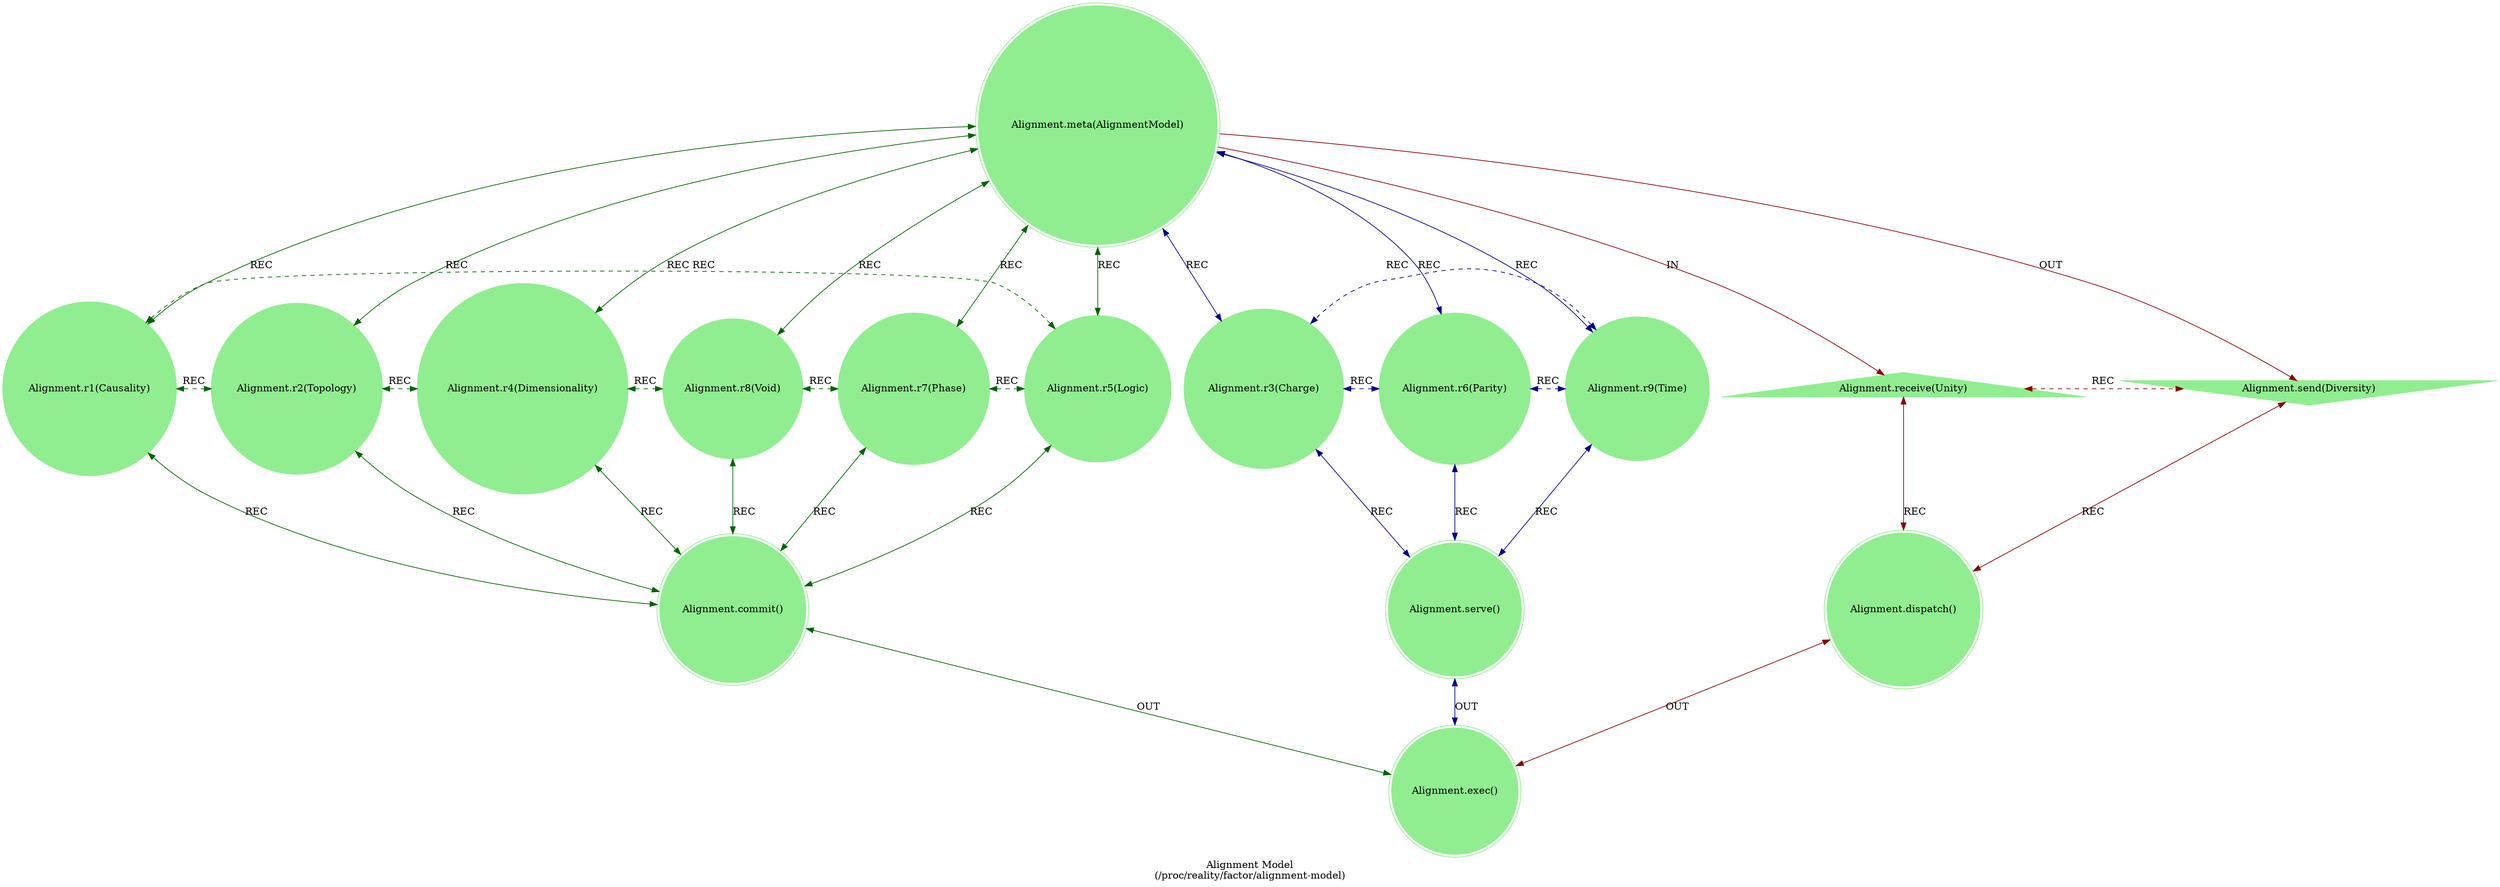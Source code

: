 strict digraph AlignmentModel {
    label = "Alignment Model\n(/proc/reality/factor/alignment-model)";
    style = filled;
    color = lightgray;
    node [shape = circle; style = filled; color = lightgreen;];
    
    // The Axis A-0-B
    // The Vortex 3-6-9
    // The Vortex 1-2-4-8-7-5
    // The Router C-D-E
    // The Closure F
    spark_0_alignment_seed_t [label = "Alignment.meta(AlignmentModel)";shape = doublecircle;comment = "Raw potential (unformatted).";];
    spark_1_alignment_seed_t [label = "Alignment.r1(Causality)";shape = circle;comment = "Planck-time cause/effect links. QFT (S-matrix), Digital Physics";];
    spark_2_alignment_seed_t [label = "Alignment.r2(Topology)";shape = circle;comment = "Connectivity (entanglement, wormholes). M-theory (branes), QFT (ER=EPR)";];
    spark_4_alignment_seed_t [label = "Alignment.r4(Dimensionality)";shape = circle;comment = "Number of compact/unfolded dimensions. M-theory (Calabi-Yau)";];
    spark_8_alignment_seed_t [label = "Alignment.r8(Void)";shape = circle;comment = "Null state (deletion/entropy sink). Information Theory (Landauer)	";];
    spark_7_alignment_seed_t [label = "Alignment.r7(Phase)";shape = circle;comment = "Particle/Wave toggle (quantum superposition). QFT (Feynman paths)";];
    spark_5_alignment_seed_t [label = "Alignment.r5(Logic)";shape = circle;comment = "Boolean gates (AND/OR/NOT). Digital Physics (Fredkin)";];
    spark_3_alignment_seed_t [label = "Alignment.r3(Charge)";shape = circle;comment = "Trinity (+, -, neutral). Fundamental polarity.";];
    spark_6_alignment_seed_t [label = "Alignment.r6(Parity)";shape = circle;comment = "Mirroring/negation (e.g., ¬x). Chiral symmetry breaking.";];
    spark_9_alignment_seed_t [label = "Alignment.r9(Time)";shape = circle;comment = "Sequential vs. parallel processing. Cyclic flow/termination.";];
    spark_a_alignment_seed_t [label = "Alignment.receive(Unity)";shape = triangle;comment = "Cosmic bus (information routing).";];
    spark_b_alignment_seed_t [label = "Alignment.send(Diversity)";shape = invtriangle;comment = "Cosmic bus (information routing).";];
    spark_c_alignment_seed_t [label = "Alignment.dispatch()";shape = doublecircle;comment = "";];
    spark_d_alignment_seed_t [label = "Alignment.commit()";shape = doublecircle;comment = "";];
    spark_e_alignment_seed_t [label = "Alignment.serve()";shape = doublecircle;comment = "";];
    spark_f_alignment_seed_t [label = "Alignment.exec()";shape = doublecircle;comment = "";];
    
    // IN = Input
    // OUT = Output
    // REC = Recursion
    spark_0_alignment_seed_t -> spark_a_alignment_seed_t [label = "IN"; color = darkred; comment = "";];
    spark_0_alignment_seed_t -> spark_b_alignment_seed_t [label = "OUT"; color = darkred; comment = "";];
    spark_0_alignment_seed_t -> {spark_3_alignment_seed_t spark_6_alignment_seed_t spark_9_alignment_seed_t} [label = "REC"; color = darkblue; comment = ""; dir = both;];
    spark_0_alignment_seed_t -> {spark_1_alignment_seed_t spark_2_alignment_seed_t spark_4_alignment_seed_t spark_8_alignment_seed_t spark_7_alignment_seed_t spark_5_alignment_seed_t} [label = "REC"; color = darkgreen; comment = ""; dir = both;];
    
    {spark_a_alignment_seed_t spark_b_alignment_seed_t} -> spark_c_alignment_seed_t [label = "REC"; color = darkred; comment = ""; dir = both;];
    {spark_1_alignment_seed_t spark_2_alignment_seed_t spark_4_alignment_seed_t spark_8_alignment_seed_t spark_7_alignment_seed_t spark_5_alignment_seed_t} -> spark_d_alignment_seed_t [label = "REC"; color = darkgreen; comment = ""; dir = both;];
    {spark_3_alignment_seed_t spark_6_alignment_seed_t spark_9_alignment_seed_t} -> spark_e_alignment_seed_t [label = "REC"; color = darkblue; comment = ""; dir = both;];
    
    spark_1_alignment_seed_t -> spark_2_alignment_seed_t -> spark_4_alignment_seed_t -> spark_8_alignment_seed_t -> spark_7_alignment_seed_t -> spark_5_alignment_seed_t -> spark_1_alignment_seed_t [label = "REC"; color = darkgreen; comment = ""; style = dashed; constraint = false; dir = both;];
    spark_3_alignment_seed_t -> spark_6_alignment_seed_t -> spark_9_alignment_seed_t -> spark_3_alignment_seed_t [label = "REC"; color = darkblue; comment = ""; style = dashed; constraint = false; dir = both;];
    spark_a_alignment_seed_t -> spark_b_alignment_seed_t [label = "REC"; color = darkred; comment = ""; constraint = false; style = dashed; dir = both;];
    
    spark_c_alignment_seed_t -> spark_f_alignment_seed_t [label = "OUT"; color = darkred; comment = ""; dir = both;];
    spark_d_alignment_seed_t -> spark_f_alignment_seed_t [label = "OUT"; color = darkgreen; comment = ""; dir = both;];
    spark_e_alignment_seed_t -> spark_f_alignment_seed_t [label = "OUT"; color = darkblue; comment = ""; dir = both;];
}